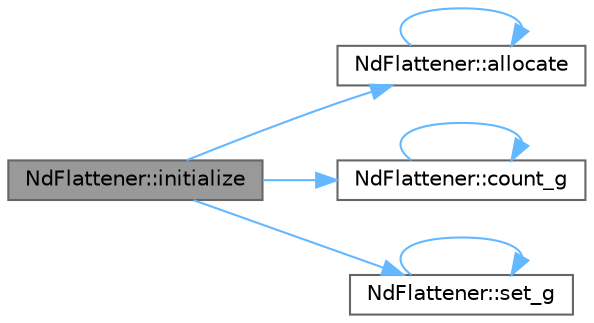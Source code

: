 digraph "NdFlattener::initialize"
{
 // LATEX_PDF_SIZE
  bgcolor="transparent";
  edge [fontname=Helvetica,fontsize=10,labelfontname=Helvetica,labelfontsize=10];
  node [fontname=Helvetica,fontsize=10,shape=box,height=0.2,width=0.4];
  rankdir="LR";
  Node1 [id="Node000001",label="NdFlattener::initialize",height=0.2,width=0.4,color="gray40", fillcolor="grey60", style="filled", fontcolor="black",tooltip="Initialize a flattener with K indices by combining distributed flatteners with (K-1) indices each."];
  Node1 -> Node2 [id="edge1_Node000001_Node000002",color="steelblue1",style="solid",tooltip=" "];
  Node2 [id="Node000002",label="NdFlattener::allocate",height=0.2,width=0.4,color="grey40", fillcolor="white", style="filled",URL="$classNdFlattener.html#a5b98791c321c5c1764fb90669c0c308c",tooltip="Allocate the indices array after nNodes has been determined."];
  Node2 -> Node2 [id="edge2_Node000002_Node000002",color="steelblue1",style="solid",tooltip=" "];
  Node1 -> Node3 [id="edge3_Node000001_Node000003",color="steelblue1",style="solid",tooltip=" "];
  Node3 [id="Node000003",label="NdFlattener::count_g",height=0.2,width=0.4,color="grey40", fillcolor="white", style="filled",URL="$classNdFlattener.html#a634f7ddd660f9903febef4c9d0c8bc44",tooltip="Count the distributed flatteners' numbers of nodes, and set nNodes."];
  Node3 -> Node3 [id="edge4_Node000003_Node000003",color="steelblue1",style="solid",tooltip=" "];
  Node1 -> Node4 [id="edge5_Node000001_Node000004",color="steelblue1",style="solid",tooltip=" "];
  Node4 [id="Node000004",label="NdFlattener::set_g",height=0.2,width=0.4,color="grey40", fillcolor="white", style="filled",URL="$classNdFlattener.html#afb55df030157d587a9154544a943be3e",tooltip="Gather the distributed flatteners' data and index arrays into the allocated arrays."];
  Node4 -> Node4 [id="edge6_Node000004_Node000004",color="steelblue1",style="solid",tooltip=" "];
}
